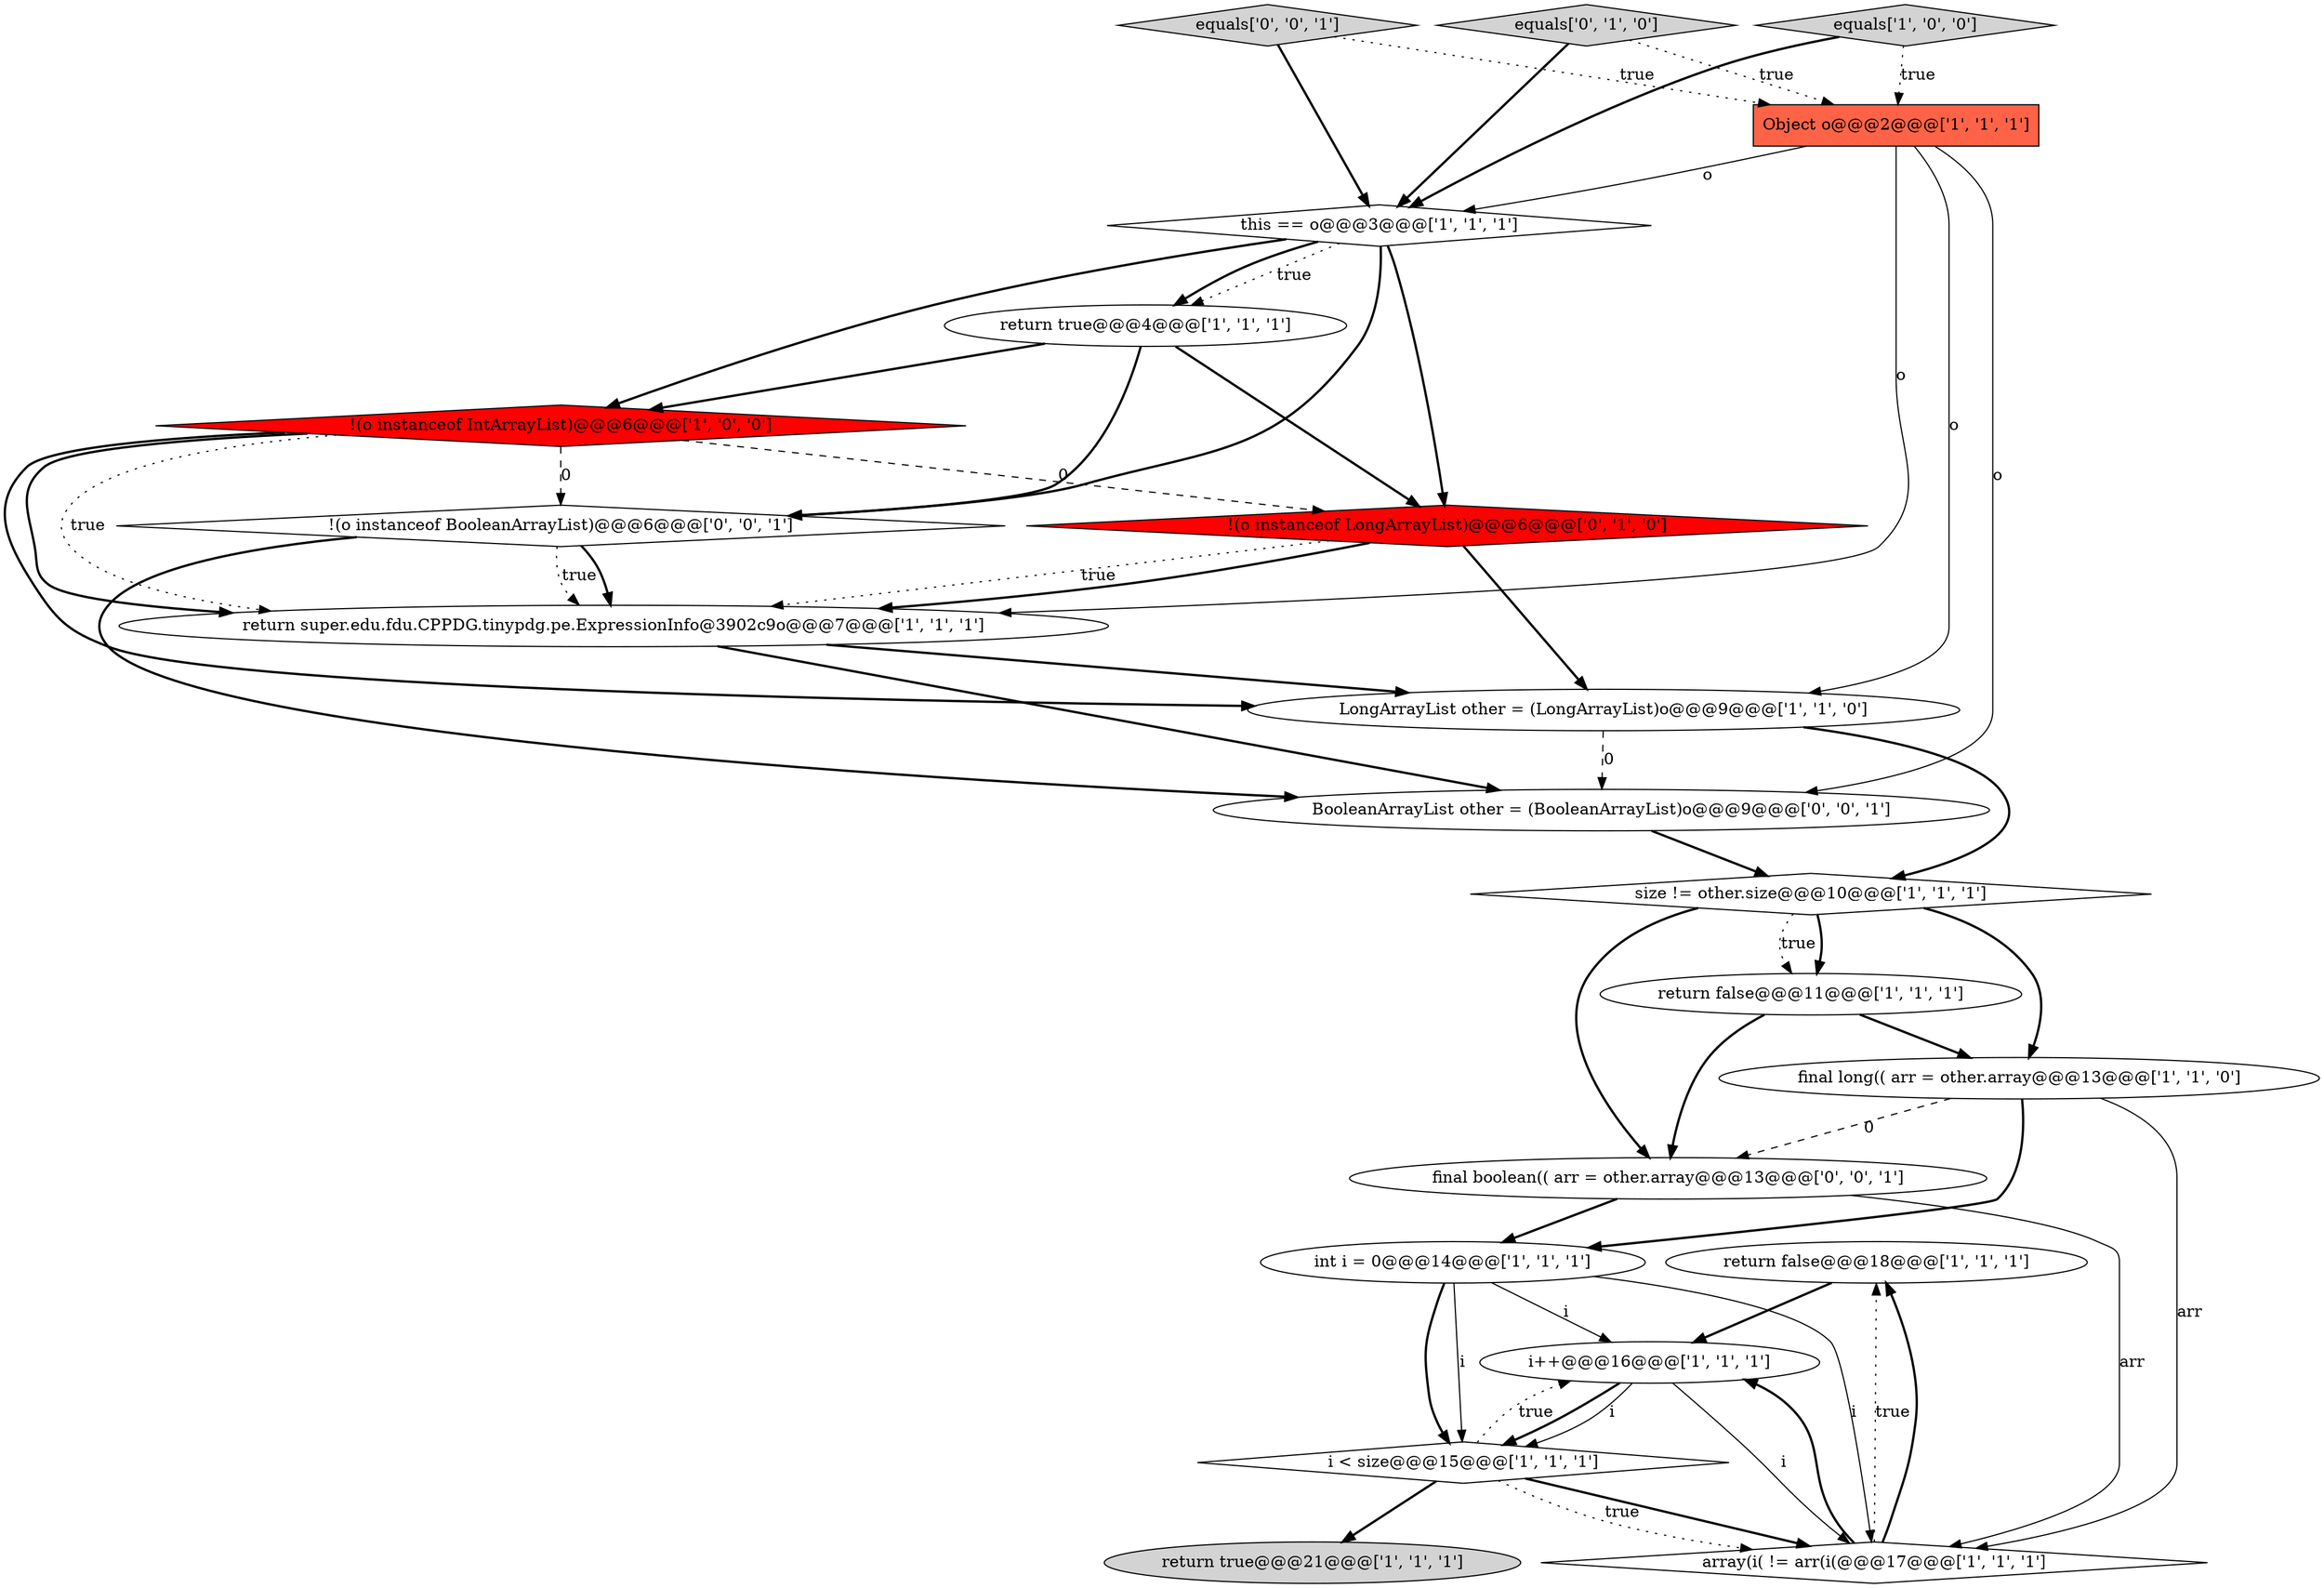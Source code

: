 digraph {
15 [style = filled, label = "return false@@@18@@@['1', '1', '1']", fillcolor = white, shape = ellipse image = "AAA0AAABBB1BBB"];
7 [style = filled, label = "size != other.size@@@10@@@['1', '1', '1']", fillcolor = white, shape = diamond image = "AAA0AAABBB1BBB"];
10 [style = filled, label = "i < size@@@15@@@['1', '1', '1']", fillcolor = white, shape = diamond image = "AAA0AAABBB1BBB"];
18 [style = filled, label = "BooleanArrayList other = (BooleanArrayList)o@@@9@@@['0', '0', '1']", fillcolor = white, shape = ellipse image = "AAA0AAABBB3BBB"];
5 [style = filled, label = "int i = 0@@@14@@@['1', '1', '1']", fillcolor = white, shape = ellipse image = "AAA0AAABBB1BBB"];
17 [style = filled, label = "!(o instanceof LongArrayList)@@@6@@@['0', '1', '0']", fillcolor = red, shape = diamond image = "AAA1AAABBB2BBB"];
16 [style = filled, label = "equals['0', '1', '0']", fillcolor = lightgray, shape = diamond image = "AAA0AAABBB2BBB"];
1 [style = filled, label = "equals['1', '0', '0']", fillcolor = lightgray, shape = diamond image = "AAA0AAABBB1BBB"];
11 [style = filled, label = "Object o@@@2@@@['1', '1', '1']", fillcolor = tomato, shape = box image = "AAA0AAABBB1BBB"];
13 [style = filled, label = "final long(( arr = other.array@@@13@@@['1', '1', '0']", fillcolor = white, shape = ellipse image = "AAA0AAABBB1BBB"];
6 [style = filled, label = "!(o instanceof IntArrayList)@@@6@@@['1', '0', '0']", fillcolor = red, shape = diamond image = "AAA1AAABBB1BBB"];
19 [style = filled, label = "equals['0', '0', '1']", fillcolor = lightgray, shape = diamond image = "AAA0AAABBB3BBB"];
0 [style = filled, label = "array(i( != arr(i(@@@17@@@['1', '1', '1']", fillcolor = white, shape = diamond image = "AAA0AAABBB1BBB"];
14 [style = filled, label = "return super.edu.fdu.CPPDG.tinypdg.pe.ExpressionInfo@3902c9o@@@7@@@['1', '1', '1']", fillcolor = white, shape = ellipse image = "AAA0AAABBB1BBB"];
21 [style = filled, label = "final boolean(( arr = other.array@@@13@@@['0', '0', '1']", fillcolor = white, shape = ellipse image = "AAA0AAABBB3BBB"];
3 [style = filled, label = "i++@@@16@@@['1', '1', '1']", fillcolor = white, shape = ellipse image = "AAA0AAABBB1BBB"];
4 [style = filled, label = "return true@@@21@@@['1', '1', '1']", fillcolor = lightgray, shape = ellipse image = "AAA0AAABBB1BBB"];
9 [style = filled, label = "LongArrayList other = (LongArrayList)o@@@9@@@['1', '1', '0']", fillcolor = white, shape = ellipse image = "AAA0AAABBB1BBB"];
2 [style = filled, label = "return true@@@4@@@['1', '1', '1']", fillcolor = white, shape = ellipse image = "AAA0AAABBB1BBB"];
8 [style = filled, label = "this == o@@@3@@@['1', '1', '1']", fillcolor = white, shape = diamond image = "AAA0AAABBB1BBB"];
20 [style = filled, label = "!(o instanceof BooleanArrayList)@@@6@@@['0', '0', '1']", fillcolor = white, shape = diamond image = "AAA0AAABBB3BBB"];
12 [style = filled, label = "return false@@@11@@@['1', '1', '1']", fillcolor = white, shape = ellipse image = "AAA0AAABBB1BBB"];
7->13 [style = bold, label=""];
0->3 [style = bold, label=""];
2->17 [style = bold, label=""];
5->10 [style = bold, label=""];
2->20 [style = bold, label=""];
1->8 [style = bold, label=""];
21->0 [style = solid, label="arr"];
16->8 [style = bold, label=""];
5->3 [style = solid, label="i"];
7->12 [style = bold, label=""];
6->20 [style = dashed, label="0"];
2->6 [style = bold, label=""];
12->21 [style = bold, label=""];
0->15 [style = dotted, label="true"];
8->2 [style = dotted, label="true"];
11->9 [style = solid, label="o"];
17->9 [style = bold, label=""];
1->11 [style = dotted, label="true"];
9->18 [style = dashed, label="0"];
20->14 [style = dotted, label="true"];
17->14 [style = dotted, label="true"];
10->3 [style = dotted, label="true"];
8->6 [style = bold, label=""];
20->14 [style = bold, label=""];
6->17 [style = dashed, label="0"];
9->7 [style = bold, label=""];
15->3 [style = bold, label=""];
11->14 [style = solid, label="o"];
0->15 [style = bold, label=""];
19->8 [style = bold, label=""];
7->12 [style = dotted, label="true"];
11->8 [style = solid, label="o"];
3->0 [style = solid, label="i"];
6->14 [style = bold, label=""];
8->17 [style = bold, label=""];
20->18 [style = bold, label=""];
3->10 [style = solid, label="i"];
12->13 [style = bold, label=""];
13->0 [style = solid, label="arr"];
3->10 [style = bold, label=""];
6->14 [style = dotted, label="true"];
21->5 [style = bold, label=""];
8->20 [style = bold, label=""];
13->21 [style = dashed, label="0"];
8->2 [style = bold, label=""];
17->14 [style = bold, label=""];
19->11 [style = dotted, label="true"];
10->0 [style = bold, label=""];
5->0 [style = solid, label="i"];
13->5 [style = bold, label=""];
10->4 [style = bold, label=""];
7->21 [style = bold, label=""];
10->0 [style = dotted, label="true"];
11->18 [style = solid, label="o"];
14->9 [style = bold, label=""];
14->18 [style = bold, label=""];
6->9 [style = bold, label=""];
18->7 [style = bold, label=""];
16->11 [style = dotted, label="true"];
5->10 [style = solid, label="i"];
}

